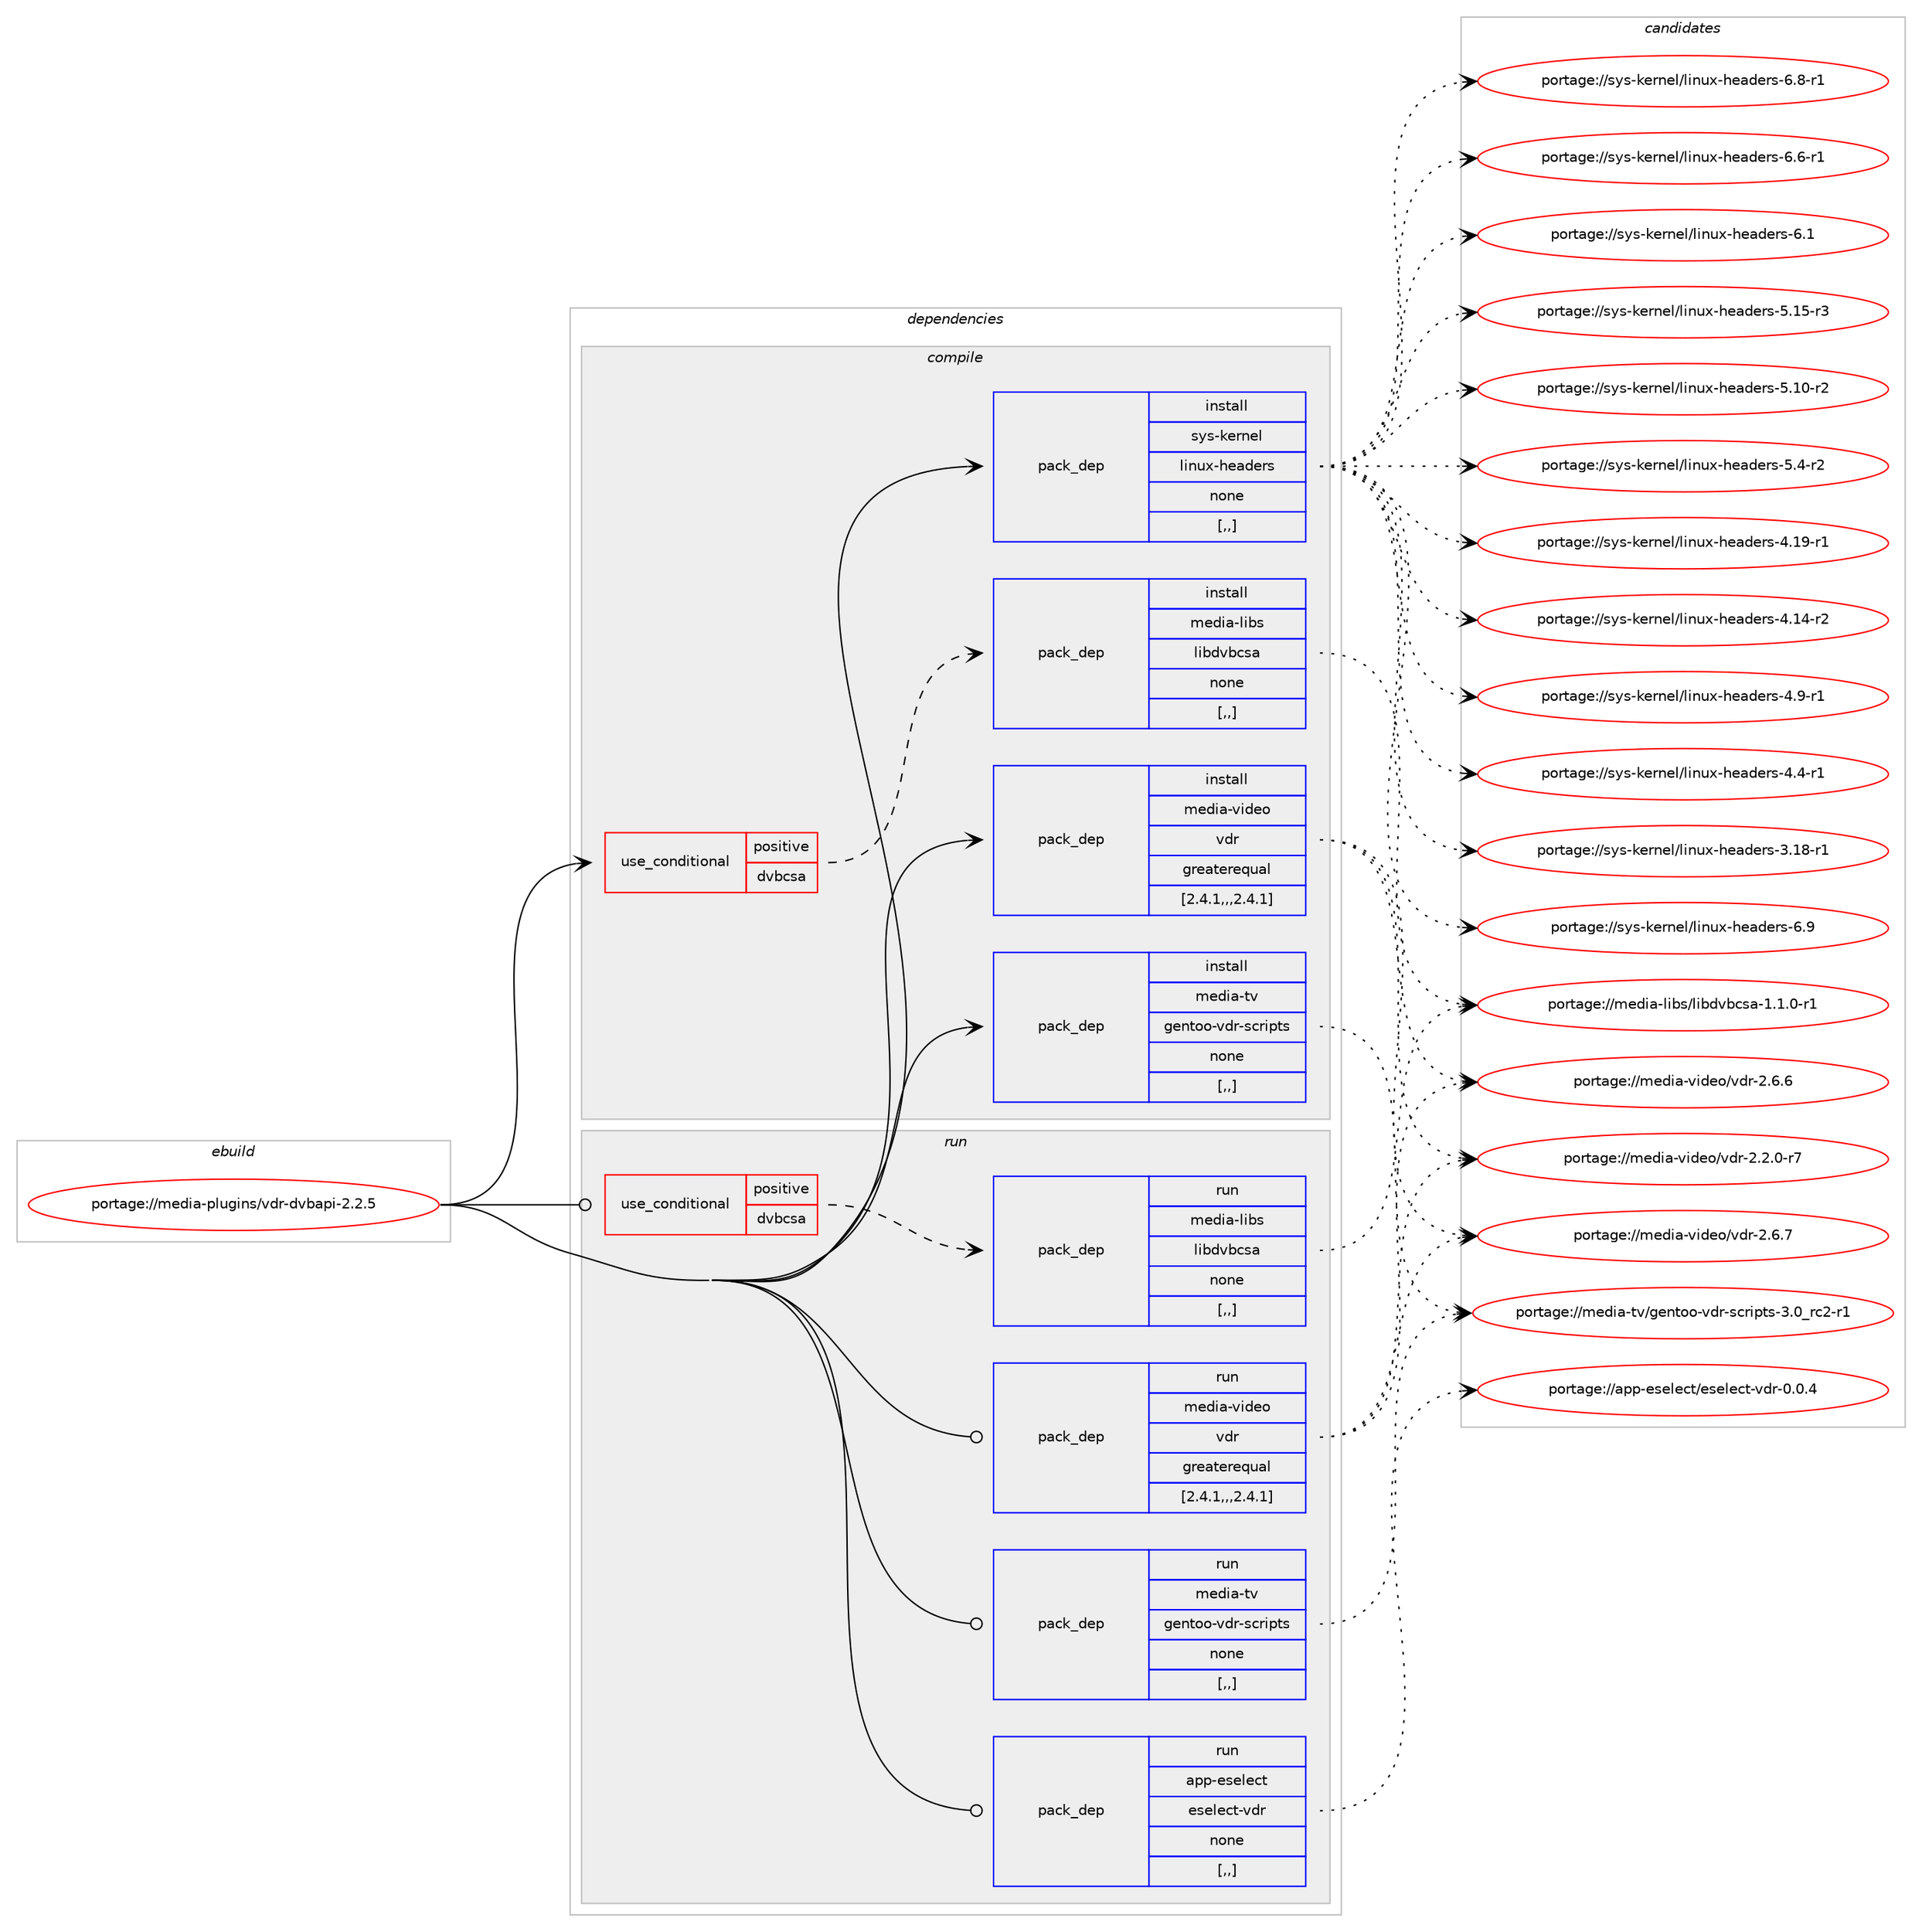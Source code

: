 digraph prolog {

# *************
# Graph options
# *************

newrank=true;
concentrate=true;
compound=true;
graph [rankdir=LR,fontname=Helvetica,fontsize=10,ranksep=1.5];#, ranksep=2.5, nodesep=0.2];
edge  [arrowhead=vee];
node  [fontname=Helvetica,fontsize=10];

# **********
# The ebuild
# **********

subgraph cluster_leftcol {
color=gray;
label=<<i>ebuild</i>>;
id [label="portage://media-plugins/vdr-dvbapi-2.2.5", color=red, width=4, href="../media-plugins/vdr-dvbapi-2.2.5.svg"];
}

# ****************
# The dependencies
# ****************

subgraph cluster_midcol {
color=gray;
label=<<i>dependencies</i>>;
subgraph cluster_compile {
fillcolor="#eeeeee";
style=filled;
label=<<i>compile</i>>;
subgraph cond78423 {
dependency309256 [label=<<TABLE BORDER="0" CELLBORDER="1" CELLSPACING="0" CELLPADDING="4"><TR><TD ROWSPAN="3" CELLPADDING="10">use_conditional</TD></TR><TR><TD>positive</TD></TR><TR><TD>dvbcsa</TD></TR></TABLE>>, shape=none, color=red];
subgraph pack228436 {
dependency309257 [label=<<TABLE BORDER="0" CELLBORDER="1" CELLSPACING="0" CELLPADDING="4" WIDTH="220"><TR><TD ROWSPAN="6" CELLPADDING="30">pack_dep</TD></TR><TR><TD WIDTH="110">install</TD></TR><TR><TD>media-libs</TD></TR><TR><TD>libdvbcsa</TD></TR><TR><TD>none</TD></TR><TR><TD>[,,]</TD></TR></TABLE>>, shape=none, color=blue];
}
dependency309256:e -> dependency309257:w [weight=20,style="dashed",arrowhead="vee"];
}
id:e -> dependency309256:w [weight=20,style="solid",arrowhead="vee"];
subgraph pack228437 {
dependency309258 [label=<<TABLE BORDER="0" CELLBORDER="1" CELLSPACING="0" CELLPADDING="4" WIDTH="220"><TR><TD ROWSPAN="6" CELLPADDING="30">pack_dep</TD></TR><TR><TD WIDTH="110">install</TD></TR><TR><TD>media-tv</TD></TR><TR><TD>gentoo-vdr-scripts</TD></TR><TR><TD>none</TD></TR><TR><TD>[,,]</TD></TR></TABLE>>, shape=none, color=blue];
}
id:e -> dependency309258:w [weight=20,style="solid",arrowhead="vee"];
subgraph pack228438 {
dependency309259 [label=<<TABLE BORDER="0" CELLBORDER="1" CELLSPACING="0" CELLPADDING="4" WIDTH="220"><TR><TD ROWSPAN="6" CELLPADDING="30">pack_dep</TD></TR><TR><TD WIDTH="110">install</TD></TR><TR><TD>media-video</TD></TR><TR><TD>vdr</TD></TR><TR><TD>greaterequal</TD></TR><TR><TD>[2.4.1,,,2.4.1]</TD></TR></TABLE>>, shape=none, color=blue];
}
id:e -> dependency309259:w [weight=20,style="solid",arrowhead="vee"];
subgraph pack228439 {
dependency309260 [label=<<TABLE BORDER="0" CELLBORDER="1" CELLSPACING="0" CELLPADDING="4" WIDTH="220"><TR><TD ROWSPAN="6" CELLPADDING="30">pack_dep</TD></TR><TR><TD WIDTH="110">install</TD></TR><TR><TD>sys-kernel</TD></TR><TR><TD>linux-headers</TD></TR><TR><TD>none</TD></TR><TR><TD>[,,]</TD></TR></TABLE>>, shape=none, color=blue];
}
id:e -> dependency309260:w [weight=20,style="solid",arrowhead="vee"];
}
subgraph cluster_compileandrun {
fillcolor="#eeeeee";
style=filled;
label=<<i>compile and run</i>>;
}
subgraph cluster_run {
fillcolor="#eeeeee";
style=filled;
label=<<i>run</i>>;
subgraph cond78424 {
dependency309261 [label=<<TABLE BORDER="0" CELLBORDER="1" CELLSPACING="0" CELLPADDING="4"><TR><TD ROWSPAN="3" CELLPADDING="10">use_conditional</TD></TR><TR><TD>positive</TD></TR><TR><TD>dvbcsa</TD></TR></TABLE>>, shape=none, color=red];
subgraph pack228440 {
dependency309262 [label=<<TABLE BORDER="0" CELLBORDER="1" CELLSPACING="0" CELLPADDING="4" WIDTH="220"><TR><TD ROWSPAN="6" CELLPADDING="30">pack_dep</TD></TR><TR><TD WIDTH="110">run</TD></TR><TR><TD>media-libs</TD></TR><TR><TD>libdvbcsa</TD></TR><TR><TD>none</TD></TR><TR><TD>[,,]</TD></TR></TABLE>>, shape=none, color=blue];
}
dependency309261:e -> dependency309262:w [weight=20,style="dashed",arrowhead="vee"];
}
id:e -> dependency309261:w [weight=20,style="solid",arrowhead="odot"];
subgraph pack228441 {
dependency309263 [label=<<TABLE BORDER="0" CELLBORDER="1" CELLSPACING="0" CELLPADDING="4" WIDTH="220"><TR><TD ROWSPAN="6" CELLPADDING="30">pack_dep</TD></TR><TR><TD WIDTH="110">run</TD></TR><TR><TD>app-eselect</TD></TR><TR><TD>eselect-vdr</TD></TR><TR><TD>none</TD></TR><TR><TD>[,,]</TD></TR></TABLE>>, shape=none, color=blue];
}
id:e -> dependency309263:w [weight=20,style="solid",arrowhead="odot"];
subgraph pack228442 {
dependency309264 [label=<<TABLE BORDER="0" CELLBORDER="1" CELLSPACING="0" CELLPADDING="4" WIDTH="220"><TR><TD ROWSPAN="6" CELLPADDING="30">pack_dep</TD></TR><TR><TD WIDTH="110">run</TD></TR><TR><TD>media-tv</TD></TR><TR><TD>gentoo-vdr-scripts</TD></TR><TR><TD>none</TD></TR><TR><TD>[,,]</TD></TR></TABLE>>, shape=none, color=blue];
}
id:e -> dependency309264:w [weight=20,style="solid",arrowhead="odot"];
subgraph pack228443 {
dependency309265 [label=<<TABLE BORDER="0" CELLBORDER="1" CELLSPACING="0" CELLPADDING="4" WIDTH="220"><TR><TD ROWSPAN="6" CELLPADDING="30">pack_dep</TD></TR><TR><TD WIDTH="110">run</TD></TR><TR><TD>media-video</TD></TR><TR><TD>vdr</TD></TR><TR><TD>greaterequal</TD></TR><TR><TD>[2.4.1,,,2.4.1]</TD></TR></TABLE>>, shape=none, color=blue];
}
id:e -> dependency309265:w [weight=20,style="solid",arrowhead="odot"];
}
}

# **************
# The candidates
# **************

subgraph cluster_choices {
rank=same;
color=gray;
label=<<i>candidates</i>>;

subgraph choice228436 {
color=black;
nodesep=1;
choice10910110010597451081059811547108105981001189899115974549464946484511449 [label="portage://media-libs/libdvbcsa-1.1.0-r1", color=red, width=4,href="../media-libs/libdvbcsa-1.1.0-r1.svg"];
dependency309257:e -> choice10910110010597451081059811547108105981001189899115974549464946484511449:w [style=dotted,weight="100"];
}
subgraph choice228437 {
color=black;
nodesep=1;
choice109101100105974511611847103101110116111111451181001144511599114105112116115455146489511499504511449 [label="portage://media-tv/gentoo-vdr-scripts-3.0_rc2-r1", color=red, width=4,href="../media-tv/gentoo-vdr-scripts-3.0_rc2-r1.svg"];
dependency309258:e -> choice109101100105974511611847103101110116111111451181001144511599114105112116115455146489511499504511449:w [style=dotted,weight="100"];
}
subgraph choice228438 {
color=black;
nodesep=1;
choice109101100105974511810510010111147118100114455046544655 [label="portage://media-video/vdr-2.6.7", color=red, width=4,href="../media-video/vdr-2.6.7.svg"];
choice109101100105974511810510010111147118100114455046544654 [label="portage://media-video/vdr-2.6.6", color=red, width=4,href="../media-video/vdr-2.6.6.svg"];
choice1091011001059745118105100101111471181001144550465046484511455 [label="portage://media-video/vdr-2.2.0-r7", color=red, width=4,href="../media-video/vdr-2.2.0-r7.svg"];
dependency309259:e -> choice109101100105974511810510010111147118100114455046544655:w [style=dotted,weight="100"];
dependency309259:e -> choice109101100105974511810510010111147118100114455046544654:w [style=dotted,weight="100"];
dependency309259:e -> choice1091011001059745118105100101111471181001144550465046484511455:w [style=dotted,weight="100"];
}
subgraph choice228439 {
color=black;
nodesep=1;
choice1151211154510710111411010110847108105110117120451041019710010111411545544657 [label="portage://sys-kernel/linux-headers-6.9", color=red, width=4,href="../sys-kernel/linux-headers-6.9.svg"];
choice11512111545107101114110101108471081051101171204510410197100101114115455446564511449 [label="portage://sys-kernel/linux-headers-6.8-r1", color=red, width=4,href="../sys-kernel/linux-headers-6.8-r1.svg"];
choice11512111545107101114110101108471081051101171204510410197100101114115455446544511449 [label="portage://sys-kernel/linux-headers-6.6-r1", color=red, width=4,href="../sys-kernel/linux-headers-6.6-r1.svg"];
choice1151211154510710111411010110847108105110117120451041019710010111411545544649 [label="portage://sys-kernel/linux-headers-6.1", color=red, width=4,href="../sys-kernel/linux-headers-6.1.svg"];
choice1151211154510710111411010110847108105110117120451041019710010111411545534649534511451 [label="portage://sys-kernel/linux-headers-5.15-r3", color=red, width=4,href="../sys-kernel/linux-headers-5.15-r3.svg"];
choice1151211154510710111411010110847108105110117120451041019710010111411545534649484511450 [label="portage://sys-kernel/linux-headers-5.10-r2", color=red, width=4,href="../sys-kernel/linux-headers-5.10-r2.svg"];
choice11512111545107101114110101108471081051101171204510410197100101114115455346524511450 [label="portage://sys-kernel/linux-headers-5.4-r2", color=red, width=4,href="../sys-kernel/linux-headers-5.4-r2.svg"];
choice1151211154510710111411010110847108105110117120451041019710010111411545524649574511449 [label="portage://sys-kernel/linux-headers-4.19-r1", color=red, width=4,href="../sys-kernel/linux-headers-4.19-r1.svg"];
choice1151211154510710111411010110847108105110117120451041019710010111411545524649524511450 [label="portage://sys-kernel/linux-headers-4.14-r2", color=red, width=4,href="../sys-kernel/linux-headers-4.14-r2.svg"];
choice11512111545107101114110101108471081051101171204510410197100101114115455246574511449 [label="portage://sys-kernel/linux-headers-4.9-r1", color=red, width=4,href="../sys-kernel/linux-headers-4.9-r1.svg"];
choice11512111545107101114110101108471081051101171204510410197100101114115455246524511449 [label="portage://sys-kernel/linux-headers-4.4-r1", color=red, width=4,href="../sys-kernel/linux-headers-4.4-r1.svg"];
choice1151211154510710111411010110847108105110117120451041019710010111411545514649564511449 [label="portage://sys-kernel/linux-headers-3.18-r1", color=red, width=4,href="../sys-kernel/linux-headers-3.18-r1.svg"];
dependency309260:e -> choice1151211154510710111411010110847108105110117120451041019710010111411545544657:w [style=dotted,weight="100"];
dependency309260:e -> choice11512111545107101114110101108471081051101171204510410197100101114115455446564511449:w [style=dotted,weight="100"];
dependency309260:e -> choice11512111545107101114110101108471081051101171204510410197100101114115455446544511449:w [style=dotted,weight="100"];
dependency309260:e -> choice1151211154510710111411010110847108105110117120451041019710010111411545544649:w [style=dotted,weight="100"];
dependency309260:e -> choice1151211154510710111411010110847108105110117120451041019710010111411545534649534511451:w [style=dotted,weight="100"];
dependency309260:e -> choice1151211154510710111411010110847108105110117120451041019710010111411545534649484511450:w [style=dotted,weight="100"];
dependency309260:e -> choice11512111545107101114110101108471081051101171204510410197100101114115455346524511450:w [style=dotted,weight="100"];
dependency309260:e -> choice1151211154510710111411010110847108105110117120451041019710010111411545524649574511449:w [style=dotted,weight="100"];
dependency309260:e -> choice1151211154510710111411010110847108105110117120451041019710010111411545524649524511450:w [style=dotted,weight="100"];
dependency309260:e -> choice11512111545107101114110101108471081051101171204510410197100101114115455246574511449:w [style=dotted,weight="100"];
dependency309260:e -> choice11512111545107101114110101108471081051101171204510410197100101114115455246524511449:w [style=dotted,weight="100"];
dependency309260:e -> choice1151211154510710111411010110847108105110117120451041019710010111411545514649564511449:w [style=dotted,weight="100"];
}
subgraph choice228440 {
color=black;
nodesep=1;
choice10910110010597451081059811547108105981001189899115974549464946484511449 [label="portage://media-libs/libdvbcsa-1.1.0-r1", color=red, width=4,href="../media-libs/libdvbcsa-1.1.0-r1.svg"];
dependency309262:e -> choice10910110010597451081059811547108105981001189899115974549464946484511449:w [style=dotted,weight="100"];
}
subgraph choice228441 {
color=black;
nodesep=1;
choice971121124510111510110810199116471011151011081019911645118100114454846484652 [label="portage://app-eselect/eselect-vdr-0.0.4", color=red, width=4,href="../app-eselect/eselect-vdr-0.0.4.svg"];
dependency309263:e -> choice971121124510111510110810199116471011151011081019911645118100114454846484652:w [style=dotted,weight="100"];
}
subgraph choice228442 {
color=black;
nodesep=1;
choice109101100105974511611847103101110116111111451181001144511599114105112116115455146489511499504511449 [label="portage://media-tv/gentoo-vdr-scripts-3.0_rc2-r1", color=red, width=4,href="../media-tv/gentoo-vdr-scripts-3.0_rc2-r1.svg"];
dependency309264:e -> choice109101100105974511611847103101110116111111451181001144511599114105112116115455146489511499504511449:w [style=dotted,weight="100"];
}
subgraph choice228443 {
color=black;
nodesep=1;
choice109101100105974511810510010111147118100114455046544655 [label="portage://media-video/vdr-2.6.7", color=red, width=4,href="../media-video/vdr-2.6.7.svg"];
choice109101100105974511810510010111147118100114455046544654 [label="portage://media-video/vdr-2.6.6", color=red, width=4,href="../media-video/vdr-2.6.6.svg"];
choice1091011001059745118105100101111471181001144550465046484511455 [label="portage://media-video/vdr-2.2.0-r7", color=red, width=4,href="../media-video/vdr-2.2.0-r7.svg"];
dependency309265:e -> choice109101100105974511810510010111147118100114455046544655:w [style=dotted,weight="100"];
dependency309265:e -> choice109101100105974511810510010111147118100114455046544654:w [style=dotted,weight="100"];
dependency309265:e -> choice1091011001059745118105100101111471181001144550465046484511455:w [style=dotted,weight="100"];
}
}

}

